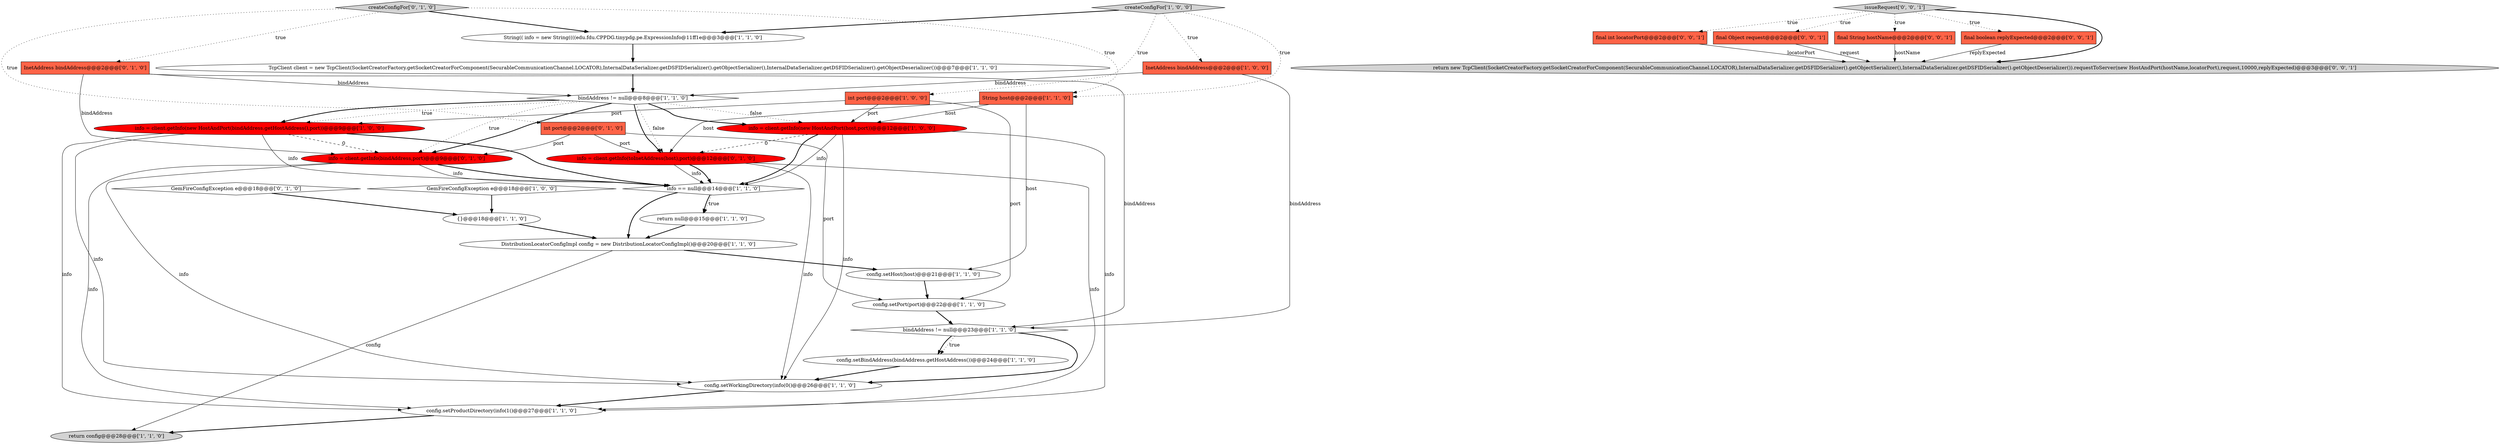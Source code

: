digraph {
14 [style = filled, label = "TcpClient client = new TcpClient(SocketCreatorFactory.getSocketCreatorForComponent(SecurableCommunicationChannel.LOCATOR),InternalDataSerializer.getDSFIDSerializer().getObjectSerializer(),InternalDataSerializer.getDSFIDSerializer().getObjectDeserializer())@@@7@@@['1', '1', '0']", fillcolor = white, shape = ellipse image = "AAA0AAABBB1BBB"];
19 [style = filled, label = "String(( info = new String((((edu.fdu.CPPDG.tinypdg.pe.ExpressionInfo@11ff1e@@@3@@@['1', '1', '0']", fillcolor = white, shape = ellipse image = "AAA0AAABBB1BBB"];
20 [style = filled, label = "createConfigFor['1', '0', '0']", fillcolor = lightgray, shape = diamond image = "AAA0AAABBB1BBB"];
6 [style = filled, label = "config.setBindAddress(bindAddress.getHostAddress())@@@24@@@['1', '1', '0']", fillcolor = white, shape = ellipse image = "AAA0AAABBB1BBB"];
8 [style = filled, label = "{}@@@18@@@['1', '1', '0']", fillcolor = white, shape = ellipse image = "AAA0AAABBB1BBB"];
2 [style = filled, label = "bindAddress != null@@@8@@@['1', '1', '0']", fillcolor = white, shape = diamond image = "AAA0AAABBB1BBB"];
4 [style = filled, label = "info = client.getInfo(new HostAndPort(host,port))@@@12@@@['1', '0', '0']", fillcolor = red, shape = ellipse image = "AAA1AAABBB1BBB"];
16 [style = filled, label = "DistributionLocatorConfigImpl config = new DistributionLocatorConfigImpl()@@@20@@@['1', '1', '0']", fillcolor = white, shape = ellipse image = "AAA0AAABBB1BBB"];
18 [style = filled, label = "return config@@@28@@@['1', '1', '0']", fillcolor = lightgray, shape = ellipse image = "AAA0AAABBB1BBB"];
30 [style = filled, label = "final int locatorPort@@@2@@@['0', '0', '1']", fillcolor = tomato, shape = box image = "AAA0AAABBB3BBB"];
31 [style = filled, label = "final Object request@@@2@@@['0', '0', '1']", fillcolor = tomato, shape = box image = "AAA0AAABBB3BBB"];
9 [style = filled, label = "bindAddress != null@@@23@@@['1', '1', '0']", fillcolor = white, shape = diamond image = "AAA0AAABBB1BBB"];
25 [style = filled, label = "InetAddress bindAddress@@@2@@@['0', '1', '0']", fillcolor = tomato, shape = box image = "AAA0AAABBB2BBB"];
27 [style = filled, label = "issueRequest['0', '0', '1']", fillcolor = lightgray, shape = diamond image = "AAA0AAABBB3BBB"];
29 [style = filled, label = "final String hostName@@@2@@@['0', '0', '1']", fillcolor = tomato, shape = box image = "AAA0AAABBB3BBB"];
24 [style = filled, label = "info = client.getInfo(toInetAddress(host),port)@@@12@@@['0', '1', '0']", fillcolor = red, shape = ellipse image = "AAA1AAABBB2BBB"];
32 [style = filled, label = "final boolean replyExpected@@@2@@@['0', '0', '1']", fillcolor = tomato, shape = box image = "AAA0AAABBB3BBB"];
28 [style = filled, label = "return new TcpClient(SocketCreatorFactory.getSocketCreatorForComponent(SecurableCommunicationChannel.LOCATOR),InternalDataSerializer.getDSFIDSerializer().getObjectSerializer(),InternalDataSerializer.getDSFIDSerializer().getObjectDeserializer()).requestToServer(new HostAndPort(hostName,locatorPort),request,10000,replyExpected)@@@3@@@['0', '0', '1']", fillcolor = lightgray, shape = ellipse image = "AAA0AAABBB3BBB"];
23 [style = filled, label = "int port@@@2@@@['0', '1', '0']", fillcolor = tomato, shape = box image = "AAA0AAABBB2BBB"];
12 [style = filled, label = "info = client.getInfo(new HostAndPort(bindAddress.getHostAddress(),port))@@@9@@@['1', '0', '0']", fillcolor = red, shape = ellipse image = "AAA1AAABBB1BBB"];
5 [style = filled, label = "config.setPort(port)@@@22@@@['1', '1', '0']", fillcolor = white, shape = ellipse image = "AAA0AAABBB1BBB"];
1 [style = filled, label = "GemFireConfigException e@@@18@@@['1', '0', '0']", fillcolor = white, shape = diamond image = "AAA0AAABBB1BBB"];
13 [style = filled, label = "config.setProductDirectory(info(1()@@@27@@@['1', '1', '0']", fillcolor = white, shape = ellipse image = "AAA0AAABBB1BBB"];
11 [style = filled, label = "InetAddress bindAddress@@@2@@@['1', '0', '0']", fillcolor = tomato, shape = box image = "AAA0AAABBB1BBB"];
17 [style = filled, label = "String host@@@2@@@['1', '1', '0']", fillcolor = tomato, shape = box image = "AAA0AAABBB1BBB"];
15 [style = filled, label = "int port@@@2@@@['1', '0', '0']", fillcolor = tomato, shape = box image = "AAA0AAABBB1BBB"];
10 [style = filled, label = "config.setHost(host)@@@21@@@['1', '1', '0']", fillcolor = white, shape = ellipse image = "AAA0AAABBB1BBB"];
7 [style = filled, label = "config.setWorkingDirectory(info(0()@@@26@@@['1', '1', '0']", fillcolor = white, shape = ellipse image = "AAA0AAABBB1BBB"];
3 [style = filled, label = "info == null@@@14@@@['1', '1', '0']", fillcolor = white, shape = diamond image = "AAA0AAABBB1BBB"];
22 [style = filled, label = "createConfigFor['0', '1', '0']", fillcolor = lightgray, shape = diamond image = "AAA0AAABBB2BBB"];
0 [style = filled, label = "return null@@@15@@@['1', '1', '0']", fillcolor = white, shape = ellipse image = "AAA0AAABBB1BBB"];
21 [style = filled, label = "info = client.getInfo(bindAddress,port)@@@9@@@['0', '1', '0']", fillcolor = red, shape = ellipse image = "AAA1AAABBB2BBB"];
26 [style = filled, label = "GemFireConfigException e@@@18@@@['0', '1', '0']", fillcolor = white, shape = diamond image = "AAA0AAABBB2BBB"];
7->13 [style = bold, label=""];
8->16 [style = bold, label=""];
4->3 [style = bold, label=""];
17->4 [style = solid, label="host"];
0->16 [style = bold, label=""];
27->32 [style = dotted, label="true"];
1->8 [style = bold, label=""];
24->3 [style = solid, label="info"];
23->24 [style = solid, label="port"];
5->9 [style = bold, label=""];
22->19 [style = bold, label=""];
20->11 [style = dotted, label="true"];
16->10 [style = bold, label=""];
22->23 [style = dotted, label="true"];
20->17 [style = dotted, label="true"];
27->28 [style = bold, label=""];
22->25 [style = dotted, label="true"];
23->5 [style = solid, label="port"];
17->10 [style = solid, label="host"];
20->15 [style = dotted, label="true"];
24->7 [style = solid, label="info"];
26->8 [style = bold, label=""];
21->3 [style = solid, label="info"];
2->21 [style = dotted, label="true"];
3->16 [style = bold, label=""];
9->7 [style = bold, label=""];
21->3 [style = bold, label=""];
25->21 [style = solid, label="bindAddress"];
32->28 [style = solid, label="replyExpected"];
2->4 [style = bold, label=""];
9->6 [style = dotted, label="true"];
12->21 [style = dashed, label="0"];
12->7 [style = solid, label="info"];
2->12 [style = bold, label=""];
21->7 [style = solid, label="info"];
3->0 [style = bold, label=""];
31->28 [style = solid, label="request"];
9->6 [style = bold, label=""];
2->24 [style = dotted, label="false"];
23->21 [style = solid, label="port"];
17->24 [style = solid, label="host"];
27->30 [style = dotted, label="true"];
12->13 [style = solid, label="info"];
19->14 [style = bold, label=""];
10->5 [style = bold, label=""];
27->29 [style = dotted, label="true"];
2->21 [style = bold, label=""];
27->31 [style = dotted, label="true"];
24->13 [style = solid, label="info"];
11->9 [style = solid, label="bindAddress"];
15->5 [style = solid, label="port"];
4->7 [style = solid, label="info"];
11->2 [style = solid, label="bindAddress"];
21->13 [style = solid, label="info"];
2->12 [style = dotted, label="true"];
3->0 [style = dotted, label="true"];
29->28 [style = solid, label="hostName"];
15->4 [style = solid, label="port"];
22->17 [style = dotted, label="true"];
14->2 [style = bold, label=""];
12->3 [style = bold, label=""];
2->4 [style = dotted, label="false"];
13->18 [style = bold, label=""];
2->24 [style = bold, label=""];
4->24 [style = dashed, label="0"];
4->3 [style = solid, label="info"];
6->7 [style = bold, label=""];
16->18 [style = solid, label="config"];
20->19 [style = bold, label=""];
4->13 [style = solid, label="info"];
24->3 [style = bold, label=""];
25->2 [style = solid, label="bindAddress"];
15->12 [style = solid, label="port"];
25->9 [style = solid, label="bindAddress"];
12->3 [style = solid, label="info"];
30->28 [style = solid, label="locatorPort"];
}
